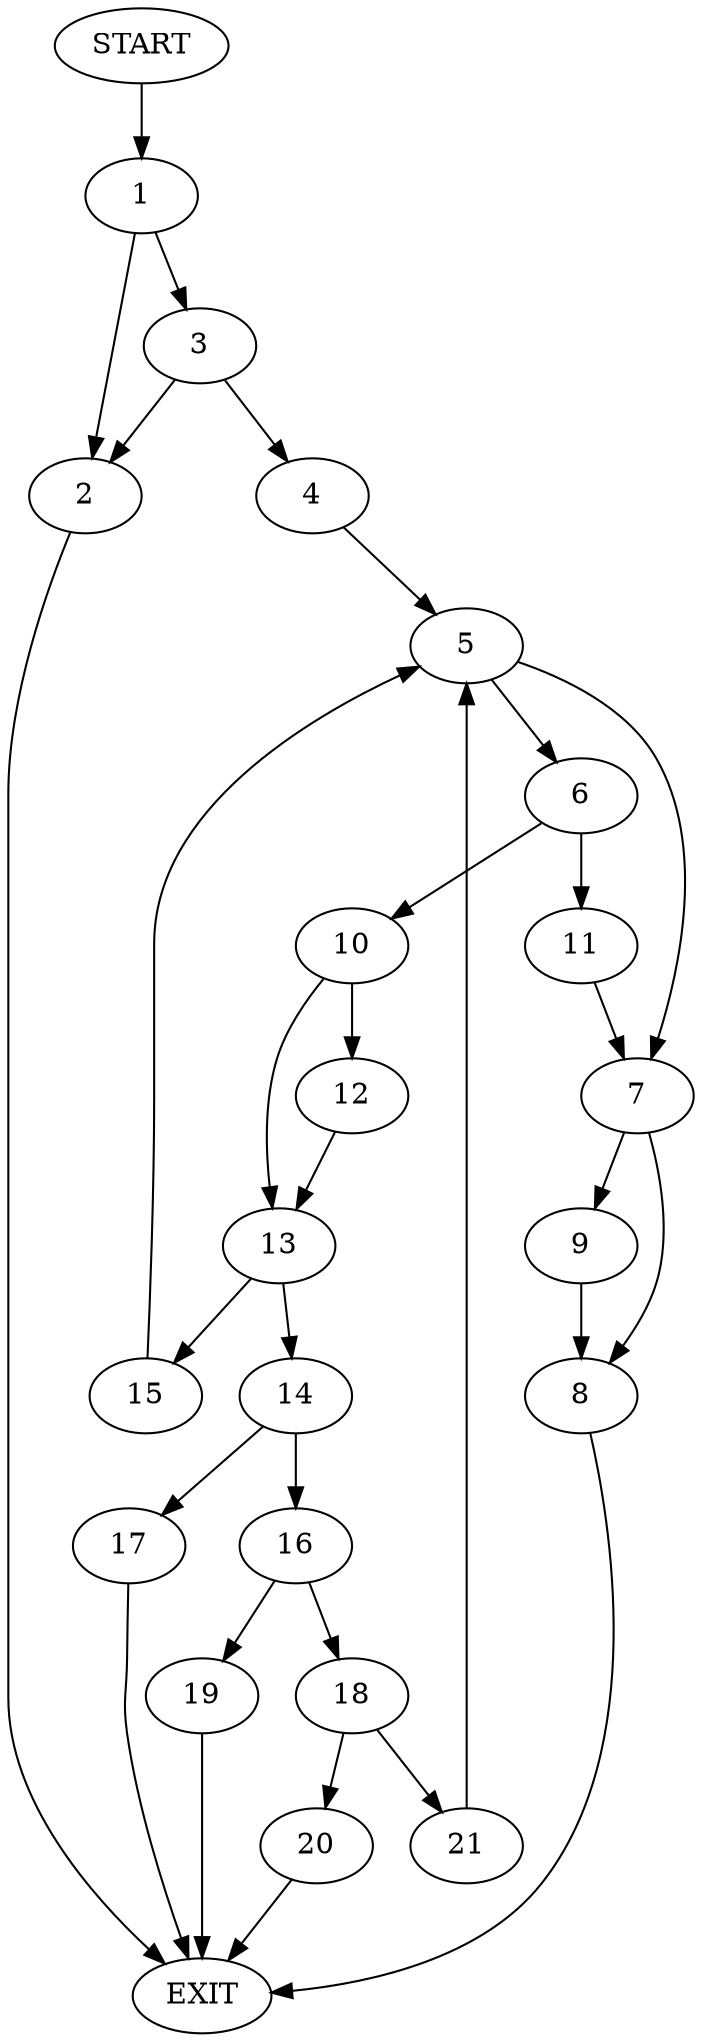digraph {
0 [label="START"]
22 [label="EXIT"]
0 -> 1
1 -> 2
1 -> 3
2 -> 22
3 -> 2
3 -> 4
4 -> 5
5 -> 6
5 -> 7
7 -> 8
7 -> 9
6 -> 10
6 -> 11
11 -> 7
10 -> 12
10 -> 13
13 -> 14
13 -> 15
12 -> 13
14 -> 16
14 -> 17
15 -> 5
16 -> 18
16 -> 19
17 -> 22
19 -> 22
18 -> 20
18 -> 21
20 -> 22
21 -> 5
8 -> 22
9 -> 8
}
